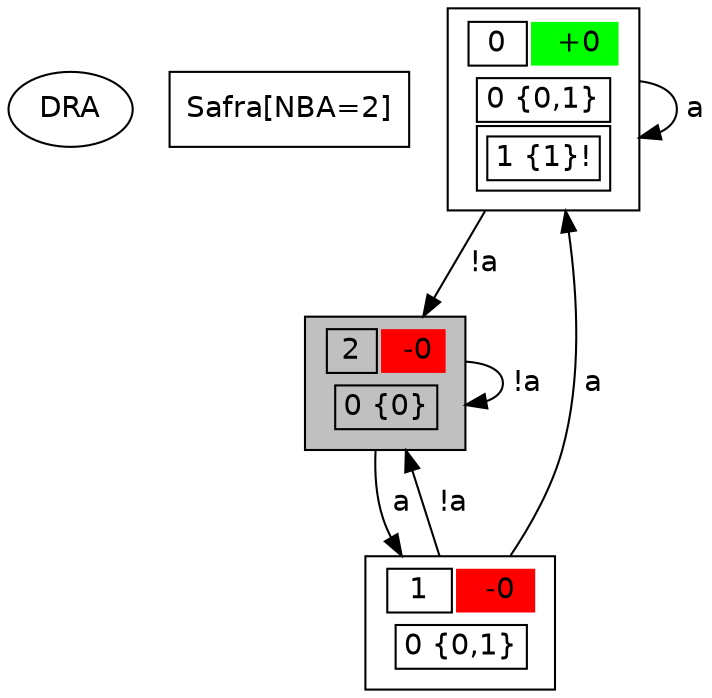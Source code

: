 digraph DRA {
 node [fontname=Helvetica]
 edge [constraints=false, fontname=Helvetica]
"type" [shape=ellipse, label="DRA"]
"comment" [shape=box, label="Safra[NBA=2]"]
"0" [label= < <TABLE BORDER="0"><TR><TD BORDER="1">0</TD><TD BGCOLOR="green"> +0</TD></TR><TR><TD COLSPAN="2"><TABLE BORDER="0" CELLBORDER="1"><TR><TD>0 {0,1}</TD></TR><TR><TD><TABLE BORDER="0" CELLBORDER="1"><TR><TD>1 {1}!</TD></TR></TABLE></TD></TR></TABLE></TD></TR></TABLE> >, shape=box]
"0" -> "2" [label=" !a"]
"0" -> "0" [label=" a"]
"1" [label= < <TABLE BORDER="0"><TR><TD BORDER="1">1</TD><TD BGCOLOR="red"> -0</TD></TR><TR><TD COLSPAN="2"><TABLE BORDER="0" CELLBORDER="1"><TR><TD>0 {0,1}</TD></TR></TABLE></TD></TR></TABLE> >, shape=box]
"1" -> "2" [label=" !a"]
"1" -> "0" [label=" a"]
"2" [label= < <TABLE BORDER="0"><TR><TD BORDER="1">2</TD><TD BGCOLOR="red"> -0</TD></TR><TR><TD COLSPAN="2"><TABLE BORDER="0" CELLBORDER="1"><TR><TD>0 {0}</TD></TR></TABLE></TD></TR></TABLE> >, shape=box, style=filled, color=black, fillcolor=grey]
"2" -> "2" [label=" !a"]
"2" -> "1" [label=" a"]
}
